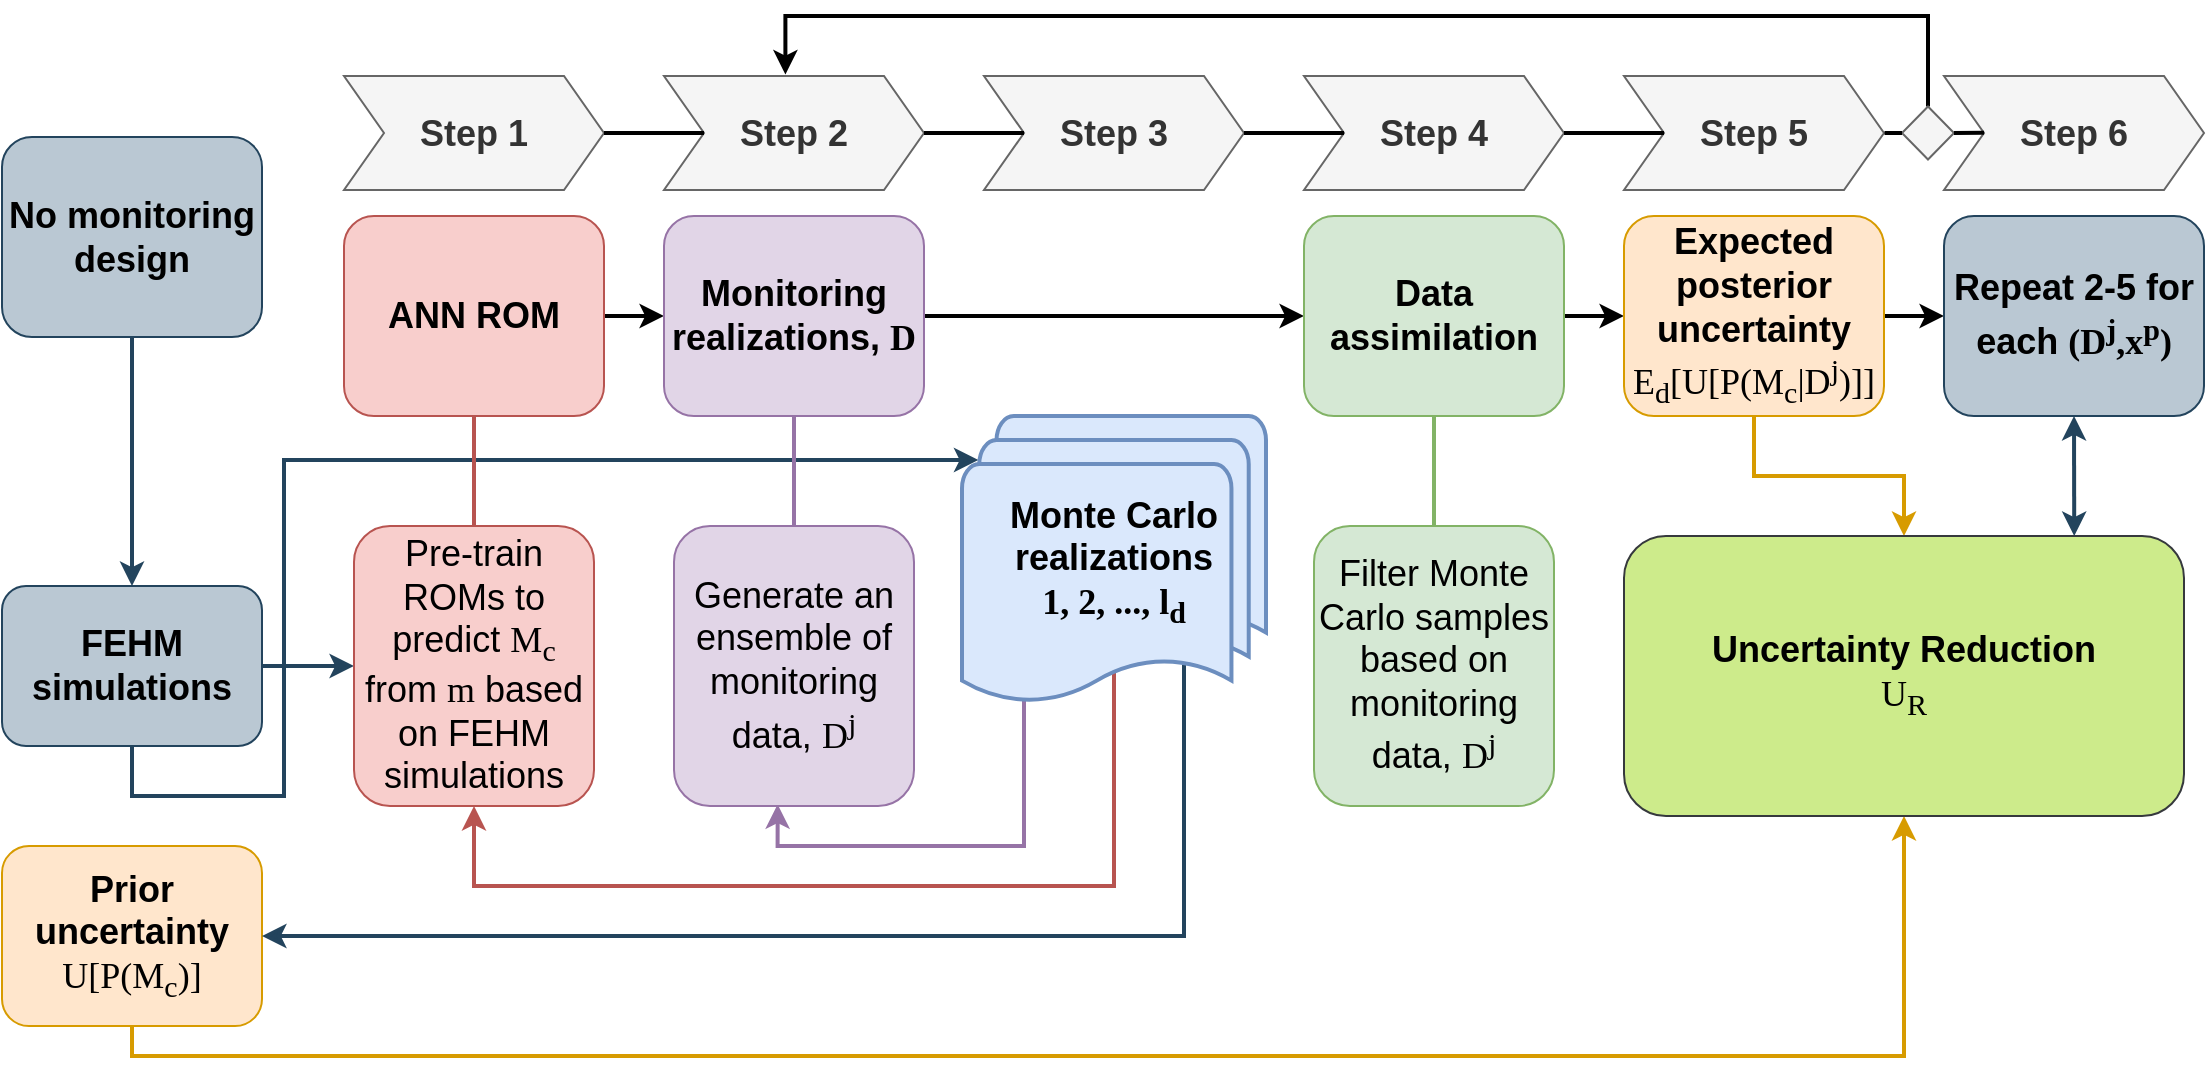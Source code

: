 <mxfile version="21.6.6" type="device" pages="2">
  <diagram name="Page-1" id="VRzMmlVR9n4cO8AVNFfp">
    <mxGraphModel dx="1560" dy="1083" grid="1" gridSize="10" guides="1" tooltips="1" connect="1" arrows="1" fold="1" page="1" pageScale="1" pageWidth="850" pageHeight="1100" math="0" shadow="0">
      <root>
        <mxCell id="0" />
        <mxCell id="1" parent="0" />
        <mxCell id="aoP2i6qUosu2Ei9DeixX-9" value="Step 1" style="shape=step;perimeter=stepPerimeter;fixedSize=1;points=[];whiteSpace=wrap;html=1;fontStyle=1;fontSize=18;fillColor=#f5f5f5;fontColor=#333333;strokeColor=#666666;align=center;verticalAlign=middle;labelBackgroundColor=none;labelBorderColor=none;" parent="1" vertex="1">
          <mxGeometry x="240" y="210" width="130" height="57" as="geometry" />
        </mxCell>
        <mxCell id="aoP2i6qUosu2Ei9DeixX-10" value="Step 2" style="shape=step;perimeter=stepPerimeter;fixedSize=1;points=[];whiteSpace=wrap;html=1;fontStyle=1;fontSize=18;fillColor=#f5f5f5;fontColor=#333333;strokeColor=#666666;align=center;verticalAlign=middle;labelBackgroundColor=none;labelBorderColor=none;" parent="1" vertex="1">
          <mxGeometry x="400" y="210" width="130" height="57" as="geometry" />
        </mxCell>
        <mxCell id="aoP2i6qUosu2Ei9DeixX-11" value="Step 3" style="shape=step;perimeter=stepPerimeter;fixedSize=1;points=[];whiteSpace=wrap;html=1;fontStyle=1;fontSize=18;fillColor=#f5f5f5;fontColor=#333333;strokeColor=#666666;align=center;verticalAlign=middle;labelBackgroundColor=none;labelBorderColor=none;" parent="1" vertex="1">
          <mxGeometry x="560" y="210" width="130" height="57" as="geometry" />
        </mxCell>
        <mxCell id="aoP2i6qUosu2Ei9DeixX-12" value="Step 4" style="shape=step;perimeter=stepPerimeter;fixedSize=1;points=[];whiteSpace=wrap;html=1;fontStyle=1;fontSize=18;fillColor=#f5f5f5;fontColor=#333333;strokeColor=#666666;align=center;verticalAlign=middle;labelBackgroundColor=none;labelBorderColor=none;" parent="1" vertex="1">
          <mxGeometry x="720" y="210" width="130" height="57" as="geometry" />
        </mxCell>
        <mxCell id="aoP2i6qUosu2Ei9DeixX-13" value="Step 5" style="shape=step;perimeter=stepPerimeter;fixedSize=1;points=[];whiteSpace=wrap;html=1;fontStyle=1;fontSize=18;fillColor=#f5f5f5;fontColor=#333333;strokeColor=#666666;align=center;verticalAlign=middle;labelBackgroundColor=none;labelBorderColor=none;" parent="1" vertex="1">
          <mxGeometry x="880" y="210" width="130" height="57" as="geometry" />
        </mxCell>
        <mxCell id="aoP2i6qUosu2Ei9DeixX-14" value="Step 6" style="shape=step;perimeter=stepPerimeter;fixedSize=1;points=[];whiteSpace=wrap;html=1;fontStyle=1;fontSize=18;fillColor=#f5f5f5;fontColor=#333333;strokeColor=#666666;align=center;verticalAlign=middle;labelBackgroundColor=none;labelBorderColor=none;" parent="1" vertex="1">
          <mxGeometry x="1040" y="210" width="130" height="57" as="geometry" />
        </mxCell>
        <mxCell id="aoP2i6qUosu2Ei9DeixX-30" style="edgeStyle=orthogonalEdgeStyle;rounded=0;orthogonalLoop=1;jettySize=auto;html=1;exitX=0.5;exitY=1;exitDx=0;exitDy=0;entryX=0.5;entryY=0;entryDx=0;entryDy=0;strokeWidth=2;fillColor=#bac8d3;strokeColor=#23445d;align=center;verticalAlign=middle;labelBackgroundColor=none;labelBorderColor=none;" parent="1" source="aoP2i6qUosu2Ei9DeixX-16" target="aoP2i6qUosu2Ei9DeixX-27" edge="1">
          <mxGeometry relative="1" as="geometry" />
        </mxCell>
        <mxCell id="aoP2i6qUosu2Ei9DeixX-16" value="No monitoring design" style="rounded=1;whiteSpace=wrap;html=1;fontSize=18;fillColor=#bac8d3;strokeColor=#23445d;fontStyle=1;align=center;verticalAlign=middle;labelBackgroundColor=none;labelBorderColor=none;" parent="1" vertex="1">
          <mxGeometry x="69" y="240.5" width="130" height="100" as="geometry" />
        </mxCell>
        <mxCell id="aoP2i6qUosu2Ei9DeixX-23" style="edgeStyle=orthogonalEdgeStyle;rounded=0;orthogonalLoop=1;jettySize=auto;html=1;exitX=1;exitY=0.5;exitDx=0;exitDy=0;entryX=0;entryY=0.5;entryDx=0;entryDy=0;strokeWidth=2;align=center;verticalAlign=middle;labelBackgroundColor=none;labelBorderColor=none;" parent="1" source="aoP2i6qUosu2Ei9DeixX-18" target="aoP2i6qUosu2Ei9DeixX-19" edge="1">
          <mxGeometry relative="1" as="geometry" />
        </mxCell>
        <mxCell id="aoP2i6qUosu2Ei9DeixX-18" value="ANN ROM" style="rounded=1;whiteSpace=wrap;html=1;fontSize=18;fillColor=#f8cecc;strokeColor=#b85450;fontStyle=1;align=center;verticalAlign=middle;labelBackgroundColor=none;labelBorderColor=none;" parent="1" vertex="1">
          <mxGeometry x="240" y="280" width="130" height="100" as="geometry" />
        </mxCell>
        <mxCell id="aoP2i6qUosu2Ei9DeixX-24" style="edgeStyle=orthogonalEdgeStyle;rounded=0;orthogonalLoop=1;jettySize=auto;html=1;exitX=1;exitY=0.5;exitDx=0;exitDy=0;entryX=0;entryY=0.5;entryDx=0;entryDy=0;strokeWidth=2;align=center;verticalAlign=middle;labelBackgroundColor=none;labelBorderColor=none;" parent="1" source="aoP2i6qUosu2Ei9DeixX-19" target="aoP2i6qUosu2Ei9DeixX-20" edge="1">
          <mxGeometry relative="1" as="geometry" />
        </mxCell>
        <mxCell id="aoP2i6qUosu2Ei9DeixX-19" value="Monitoring realizations, &lt;font face=&quot;Garamond&quot;&gt;D&lt;/font&gt;" style="rounded=1;whiteSpace=wrap;html=1;fontSize=18;fillColor=#e1d5e7;strokeColor=#9673a6;fontStyle=1;align=center;verticalAlign=middle;labelBackgroundColor=none;labelBorderColor=none;" parent="1" vertex="1">
          <mxGeometry x="400" y="280" width="130" height="100" as="geometry" />
        </mxCell>
        <mxCell id="aoP2i6qUosu2Ei9DeixX-25" style="edgeStyle=orthogonalEdgeStyle;rounded=0;orthogonalLoop=1;jettySize=auto;html=1;exitX=1;exitY=0.5;exitDx=0;exitDy=0;entryX=0;entryY=0.5;entryDx=0;entryDy=0;strokeWidth=2;align=center;verticalAlign=middle;labelBackgroundColor=none;labelBorderColor=none;" parent="1" source="aoP2i6qUosu2Ei9DeixX-20" target="aoP2i6qUosu2Ei9DeixX-21" edge="1">
          <mxGeometry relative="1" as="geometry" />
        </mxCell>
        <mxCell id="aoP2i6qUosu2Ei9DeixX-20" value="Data assimilation" style="rounded=1;whiteSpace=wrap;html=1;fontSize=18;fillColor=#d5e8d4;strokeColor=#82b366;fontStyle=1;align=center;verticalAlign=middle;labelBackgroundColor=none;labelBorderColor=none;" parent="1" vertex="1">
          <mxGeometry x="720" y="280" width="130" height="100" as="geometry" />
        </mxCell>
        <mxCell id="aoP2i6qUosu2Ei9DeixX-26" style="edgeStyle=orthogonalEdgeStyle;rounded=0;orthogonalLoop=1;jettySize=auto;html=1;exitX=1;exitY=0.5;exitDx=0;exitDy=0;entryX=0;entryY=0.5;entryDx=0;entryDy=0;strokeWidth=2;align=center;verticalAlign=middle;labelBackgroundColor=none;labelBorderColor=none;" parent="1" source="aoP2i6qUosu2Ei9DeixX-21" target="aoP2i6qUosu2Ei9DeixX-22" edge="1">
          <mxGeometry relative="1" as="geometry" />
        </mxCell>
        <mxCell id="aoP2i6qUosu2Ei9DeixX-38" style="edgeStyle=orthogonalEdgeStyle;rounded=0;orthogonalLoop=1;jettySize=auto;html=1;exitX=0.5;exitY=1;exitDx=0;exitDy=0;entryX=0.5;entryY=0;entryDx=0;entryDy=0;strokeWidth=2;fillColor=#ffe6cc;strokeColor=#d79b00;align=center;verticalAlign=middle;labelBackgroundColor=none;labelBorderColor=none;" parent="1" source="aoP2i6qUosu2Ei9DeixX-21" target="aoP2i6qUosu2Ei9DeixX-29" edge="1">
          <mxGeometry relative="1" as="geometry">
            <mxPoint x="945" y="415" as="sourcePoint" />
          </mxGeometry>
        </mxCell>
        <mxCell id="aoP2i6qUosu2Ei9DeixX-21" value="Expected posterior uncertainty&lt;br&gt;&lt;span style=&quot;font-weight: normal;&quot;&gt;&lt;font face=&quot;Garamond&quot;&gt;E&lt;sub&gt;d&lt;/sub&gt;[U[P(M&lt;sub&gt;c&lt;/sub&gt;|D&lt;sup&gt;j&lt;/sup&gt;)]]&lt;/font&gt;&lt;/span&gt;" style="rounded=1;whiteSpace=wrap;html=1;fontSize=18;fillColor=#ffe6cc;strokeColor=#d79b00;fontStyle=1;align=center;verticalAlign=middle;labelBackgroundColor=none;labelBorderColor=none;" parent="1" vertex="1">
          <mxGeometry x="880" y="280" width="130" height="100" as="geometry" />
        </mxCell>
        <mxCell id="aoP2i6qUosu2Ei9DeixX-22" value="Repeat 2-5 for each &lt;font face=&quot;Garamond&quot;&gt;(D&lt;sup&gt;j&lt;/sup&gt;,x&lt;sup&gt;p&lt;/sup&gt;)&lt;/font&gt;" style="rounded=1;whiteSpace=wrap;html=1;fontSize=18;fillColor=#bac8d3;strokeColor=#23445d;fontStyle=1;align=center;verticalAlign=middle;labelBackgroundColor=none;labelBorderColor=none;" parent="1" vertex="1">
          <mxGeometry x="1040" y="280" width="130" height="100" as="geometry" />
        </mxCell>
        <mxCell id="aoP2i6qUosu2Ei9DeixX-67" style="edgeStyle=orthogonalEdgeStyle;rounded=0;orthogonalLoop=1;jettySize=auto;html=1;exitX=0.5;exitY=1;exitDx=0;exitDy=0;strokeWidth=2;fillColor=#bac8d3;strokeColor=#23445d;entryX=0.054;entryY=0.152;entryDx=0;entryDy=0;entryPerimeter=0;" parent="1" source="aoP2i6qUosu2Ei9DeixX-27" target="aoP2i6qUosu2Ei9DeixX-31" edge="1">
          <mxGeometry relative="1" as="geometry">
            <Array as="points">
              <mxPoint x="134" y="570" />
              <mxPoint x="210" y="570" />
              <mxPoint x="210" y="402" />
            </Array>
          </mxGeometry>
        </mxCell>
        <mxCell id="aoP2i6qUosu2Ei9DeixX-49" style="edgeStyle=orthogonalEdgeStyle;rounded=0;orthogonalLoop=1;jettySize=auto;html=1;exitX=1;exitY=0.5;exitDx=0;exitDy=0;entryX=0;entryY=0.5;entryDx=0;entryDy=0;strokeWidth=2;fillColor=#bac8d3;strokeColor=#23445d;align=center;verticalAlign=middle;labelBackgroundColor=none;labelBorderColor=none;" parent="1" source="aoP2i6qUosu2Ei9DeixX-27" target="aoP2i6qUosu2Ei9DeixX-32" edge="1">
          <mxGeometry relative="1" as="geometry" />
        </mxCell>
        <mxCell id="aoP2i6qUosu2Ei9DeixX-27" value="FEHM simulations" style="rounded=1;whiteSpace=wrap;html=1;fontSize=18;fillColor=#bac8d3;strokeColor=#23445d;fontStyle=1;align=center;verticalAlign=middle;labelBackgroundColor=none;labelBorderColor=none;" parent="1" vertex="1">
          <mxGeometry x="69" y="465" width="130" height="80" as="geometry" />
        </mxCell>
        <mxCell id="aoP2i6qUosu2Ei9DeixX-62" style="edgeStyle=orthogonalEdgeStyle;rounded=0;orthogonalLoop=1;jettySize=auto;html=1;exitX=0.5;exitY=1;exitDx=0;exitDy=0;entryX=0.5;entryY=1;entryDx=0;entryDy=0;fillColor=#ffe6cc;strokeColor=#d79b00;strokeWidth=2;" parent="1" source="aoP2i6qUosu2Ei9DeixX-28" target="aoP2i6qUosu2Ei9DeixX-29" edge="1">
          <mxGeometry relative="1" as="geometry">
            <Array as="points">
              <mxPoint x="134" y="700" />
              <mxPoint x="1020" y="700" />
            </Array>
          </mxGeometry>
        </mxCell>
        <mxCell id="aoP2i6qUosu2Ei9DeixX-28" value="Prior uncertainty&lt;br&gt;&lt;span style=&quot;font-weight: normal;&quot;&gt;&lt;font face=&quot;Garamond&quot;&gt;U[P(M&lt;sub&gt;c&lt;/sub&gt;)]&lt;/font&gt;&lt;/span&gt;" style="rounded=1;whiteSpace=wrap;html=1;fontSize=18;fillColor=#ffe6cc;strokeColor=#d79b00;fontStyle=1;align=center;verticalAlign=middle;labelBackgroundColor=none;labelBorderColor=none;" parent="1" vertex="1">
          <mxGeometry x="69" y="595" width="130" height="90" as="geometry" />
        </mxCell>
        <mxCell id="aoP2i6qUosu2Ei9DeixX-29" value="Uncertainty Reduction&lt;br&gt;&lt;span style=&quot;font-weight: normal;&quot;&gt;&lt;font face=&quot;Garamond&quot;&gt;U&lt;sub&gt;R&lt;/sub&gt;&lt;/font&gt;&lt;/span&gt;" style="rounded=1;whiteSpace=wrap;html=1;fontSize=18;fillColor=#cdeb8b;strokeColor=#36393d;fontStyle=1;align=center;verticalAlign=middle;labelBackgroundColor=none;labelBorderColor=none;" parent="1" vertex="1">
          <mxGeometry x="880" y="440" width="280" height="140" as="geometry" />
        </mxCell>
        <mxCell id="aoP2i6qUosu2Ei9DeixX-55" style="edgeStyle=orthogonalEdgeStyle;rounded=0;orthogonalLoop=1;jettySize=auto;html=1;exitX=0.5;exitY=0.88;exitDx=0;exitDy=0;exitPerimeter=0;strokeWidth=2;fillColor=#bac8d3;strokeColor=#23445d;align=center;verticalAlign=middle;labelBackgroundColor=none;labelBorderColor=none;entryX=1;entryY=0.5;entryDx=0;entryDy=0;" parent="1" source="aoP2i6qUosu2Ei9DeixX-31" target="aoP2i6qUosu2Ei9DeixX-28" edge="1">
          <mxGeometry relative="1" as="geometry">
            <mxPoint x="210" y="615" as="targetPoint" />
            <Array as="points">
              <mxPoint x="625" y="490" />
              <mxPoint x="660" y="490" />
              <mxPoint x="660" y="640" />
            </Array>
          </mxGeometry>
        </mxCell>
        <mxCell id="aoP2i6qUosu2Ei9DeixX-64" style="edgeStyle=orthogonalEdgeStyle;rounded=0;orthogonalLoop=1;jettySize=auto;html=1;exitX=0.5;exitY=0.88;exitDx=0;exitDy=0;exitPerimeter=0;entryX=0.5;entryY=1;entryDx=0;entryDy=0;fillColor=#f8cecc;strokeColor=#b85450;strokeWidth=2;" parent="1" source="aoP2i6qUosu2Ei9DeixX-31" target="aoP2i6qUosu2Ei9DeixX-32" edge="1">
          <mxGeometry relative="1" as="geometry">
            <Array as="points">
              <mxPoint x="625" y="615" />
              <mxPoint x="305" y="615" />
            </Array>
          </mxGeometry>
        </mxCell>
        <mxCell id="aoP2i6qUosu2Ei9DeixX-74" style="edgeStyle=orthogonalEdgeStyle;rounded=0;orthogonalLoop=1;jettySize=auto;html=1;exitX=0.5;exitY=0.88;exitDx=0;exitDy=0;exitPerimeter=0;entryX=0.432;entryY=0.994;entryDx=0;entryDy=0;entryPerimeter=0;strokeWidth=2;fillColor=#e1d5e7;strokeColor=#9673a6;" parent="1" source="aoP2i6qUosu2Ei9DeixX-31" target="aoP2i6qUosu2Ei9DeixX-33" edge="1">
          <mxGeometry relative="1" as="geometry">
            <Array as="points">
              <mxPoint x="580" y="508" />
              <mxPoint x="580" y="595" />
              <mxPoint x="457" y="595" />
            </Array>
          </mxGeometry>
        </mxCell>
        <mxCell id="aoP2i6qUosu2Ei9DeixX-31" value="Monte Carlo realizations&lt;br style=&quot;font-size: 18px;&quot;&gt;&lt;font face=&quot;Garamond&quot;&gt;1, 2, ..., l&lt;sub&gt;d&lt;/sub&gt;&lt;/font&gt;" style="strokeWidth=2;html=1;shape=mxgraph.flowchart.multi-document;whiteSpace=wrap;fillColor=#dae8fc;strokeColor=#6c8ebf;fontStyle=1;fontSize=18;align=center;verticalAlign=middle;labelBackgroundColor=none;labelBorderColor=none;" parent="1" vertex="1">
          <mxGeometry x="549" y="380" width="152" height="145" as="geometry" />
        </mxCell>
        <mxCell id="aoP2i6qUosu2Ei9DeixX-32" value="Pre-train ROMs to predict &lt;font face=&quot;Garamond&quot;&gt;M&lt;sub&gt;c&lt;/sub&gt;&lt;/font&gt; from &lt;font face=&quot;Garamond&quot;&gt;m&lt;/font&gt; based on FEHM simulations" style="rounded=1;whiteSpace=wrap;html=1;fontSize=18;fillColor=#f8cecc;strokeColor=#b85450;fontStyle=0;align=center;verticalAlign=middle;labelBackgroundColor=none;labelBorderColor=none;" parent="1" vertex="1">
          <mxGeometry x="245" y="435" width="120" height="140" as="geometry" />
        </mxCell>
        <mxCell id="aoP2i6qUosu2Ei9DeixX-33" value="Generate an ensemble of monitoring data, &lt;font face=&quot;Garamond&quot;&gt;D&lt;sup&gt;j&lt;/sup&gt;&lt;/font&gt;" style="rounded=1;whiteSpace=wrap;html=1;fontSize=18;fillColor=#e1d5e7;strokeColor=#9673a6;fontStyle=0;align=center;verticalAlign=middle;labelBackgroundColor=none;labelBorderColor=none;" parent="1" vertex="1">
          <mxGeometry x="405" y="435" width="120" height="140" as="geometry" />
        </mxCell>
        <mxCell id="aoP2i6qUosu2Ei9DeixX-34" value="Filter Monte Carlo samples based on monitoring data, &lt;font face=&quot;Garamond&quot;&gt;D&lt;sup&gt;j&lt;/sup&gt;&lt;/font&gt;" style="rounded=1;whiteSpace=wrap;html=1;fontSize=18;fillColor=#d5e8d4;strokeColor=#82b366;fontStyle=0;align=center;verticalAlign=middle;labelBackgroundColor=none;labelBorderColor=none;" parent="1" vertex="1">
          <mxGeometry x="725" y="435" width="120" height="140" as="geometry" />
        </mxCell>
        <mxCell id="aoP2i6qUosu2Ei9DeixX-44" value="" style="endArrow=none;html=1;rounded=0;entryX=0.5;entryY=1;entryDx=0;entryDy=0;exitX=0.5;exitY=0;exitDx=0;exitDy=0;strokeWidth=2;fillColor=#f8cecc;strokeColor=#b85450;align=center;verticalAlign=middle;labelBackgroundColor=none;labelBorderColor=none;" parent="1" source="aoP2i6qUosu2Ei9DeixX-32" target="aoP2i6qUosu2Ei9DeixX-18" edge="1">
          <mxGeometry width="50" height="50" relative="1" as="geometry">
            <mxPoint x="590" y="595" as="sourcePoint" />
            <mxPoint x="305" y="415" as="targetPoint" />
          </mxGeometry>
        </mxCell>
        <mxCell id="aoP2i6qUosu2Ei9DeixX-45" value="" style="endArrow=none;html=1;rounded=0;entryX=0.5;entryY=1;entryDx=0;entryDy=0;exitX=0.5;exitY=0;exitDx=0;exitDy=0;strokeWidth=2;fillColor=#e1d5e7;strokeColor=#9673a6;align=center;verticalAlign=middle;labelBackgroundColor=none;labelBorderColor=none;" parent="1" source="aoP2i6qUosu2Ei9DeixX-33" target="aoP2i6qUosu2Ei9DeixX-19" edge="1">
          <mxGeometry width="50" height="50" relative="1" as="geometry">
            <mxPoint x="310" y="445" as="sourcePoint" />
            <mxPoint x="465" y="415" as="targetPoint" />
          </mxGeometry>
        </mxCell>
        <mxCell id="aoP2i6qUosu2Ei9DeixX-46" value="" style="endArrow=none;html=1;rounded=0;entryX=0.5;entryY=1;entryDx=0;entryDy=0;exitX=0.5;exitY=0;exitDx=0;exitDy=0;strokeWidth=2;fillColor=#d5e8d4;strokeColor=#82b366;align=center;verticalAlign=middle;labelBackgroundColor=none;labelBorderColor=none;" parent="1" source="aoP2i6qUosu2Ei9DeixX-34" target="aoP2i6qUosu2Ei9DeixX-20" edge="1">
          <mxGeometry width="50" height="50" relative="1" as="geometry">
            <mxPoint x="320" y="455" as="sourcePoint" />
            <mxPoint x="785" y="415" as="targetPoint" />
          </mxGeometry>
        </mxCell>
        <mxCell id="aoP2i6qUosu2Ei9DeixX-56" value="" style="line;strokeWidth=2;html=1;" parent="1" vertex="1">
          <mxGeometry x="370" y="233.5" width="50" height="10" as="geometry" />
        </mxCell>
        <mxCell id="aoP2i6qUosu2Ei9DeixX-57" value="" style="line;strokeWidth=2;html=1;" parent="1" vertex="1">
          <mxGeometry x="530" y="233.5" width="50" height="10" as="geometry" />
        </mxCell>
        <mxCell id="aoP2i6qUosu2Ei9DeixX-58" value="" style="line;strokeWidth=2;html=1;" parent="1" vertex="1">
          <mxGeometry x="690" y="233.5" width="50" height="10" as="geometry" />
        </mxCell>
        <mxCell id="aoP2i6qUosu2Ei9DeixX-59" value="" style="line;strokeWidth=2;html=1;" parent="1" vertex="1">
          <mxGeometry x="850" y="233.5" width="50" height="10" as="geometry" />
        </mxCell>
        <mxCell id="aoP2i6qUosu2Ei9DeixX-71" style="edgeStyle=orthogonalEdgeStyle;rounded=0;orthogonalLoop=1;jettySize=auto;html=1;exitX=0.5;exitY=0;exitDx=0;exitDy=0;entryX=0.467;entryY=-0.013;entryDx=0;entryDy=0;entryPerimeter=0;strokeWidth=2;" parent="1" source="aoP2i6qUosu2Ei9DeixX-68" target="aoP2i6qUosu2Ei9DeixX-10" edge="1">
          <mxGeometry relative="1" as="geometry">
            <Array as="points">
              <mxPoint x="1032" y="180" />
              <mxPoint x="461" y="180" />
            </Array>
          </mxGeometry>
        </mxCell>
        <mxCell id="aoP2i6qUosu2Ei9DeixX-68" value="" style="rhombus;whiteSpace=wrap;html=1;fillColor=#f5f5f5;fontColor=#333333;strokeColor=#666666;" parent="1" vertex="1">
          <mxGeometry x="1019" y="225.25" width="26" height="26.5" as="geometry" />
        </mxCell>
        <mxCell id="aoP2i6qUosu2Ei9DeixX-72" value="" style="endArrow=none;html=1;rounded=0;entryX=1.002;entryY=0.5;entryDx=0;entryDy=0;entryPerimeter=0;exitX=0;exitY=0.5;exitDx=0;exitDy=0;strokeWidth=2;" parent="1" source="aoP2i6qUosu2Ei9DeixX-68" target="aoP2i6qUosu2Ei9DeixX-13" edge="1">
          <mxGeometry width="50" height="50" relative="1" as="geometry">
            <mxPoint x="980" y="280" as="sourcePoint" />
            <mxPoint x="1030" y="230" as="targetPoint" />
          </mxGeometry>
        </mxCell>
        <mxCell id="aoP2i6qUosu2Ei9DeixX-73" value="" style="endArrow=none;html=1;rounded=0;entryX=1;entryY=0.5;entryDx=0;entryDy=0;exitX=0.154;exitY=0.498;exitDx=0;exitDy=0;exitPerimeter=0;strokeWidth=2;" parent="1" source="aoP2i6qUosu2Ei9DeixX-14" target="aoP2i6qUosu2Ei9DeixX-68" edge="1">
          <mxGeometry width="50" height="50" relative="1" as="geometry">
            <mxPoint x="1028" y="249" as="sourcePoint" />
            <mxPoint x="1020" y="248" as="targetPoint" />
          </mxGeometry>
        </mxCell>
        <mxCell id="aoP2i6qUosu2Ei9DeixX-83" value="" style="endArrow=classic;startArrow=classic;html=1;rounded=0;entryX=0.5;entryY=1;entryDx=0;entryDy=0;exitX=0.804;exitY=0;exitDx=0;exitDy=0;exitPerimeter=0;fillColor=#bac8d3;strokeColor=#23445d;strokeWidth=2;" parent="1" source="aoP2i6qUosu2Ei9DeixX-29" target="aoP2i6qUosu2Ei9DeixX-22" edge="1">
          <mxGeometry width="50" height="50" relative="1" as="geometry">
            <mxPoint x="580" y="400" as="sourcePoint" />
            <mxPoint x="630" y="350" as="targetPoint" />
          </mxGeometry>
        </mxCell>
      </root>
    </mxGraphModel>
  </diagram>
  <diagram id="3IzdVcKgZM5AJNRon12f" name="Page-2">
    <mxGraphModel dx="1560" dy="1083" grid="1" gridSize="10" guides="1" tooltips="1" connect="1" arrows="1" fold="1" page="1" pageScale="1" pageWidth="850" pageHeight="1100" math="0" shadow="0">
      <root>
        <mxCell id="0" />
        <mxCell id="1" parent="0" />
      </root>
    </mxGraphModel>
  </diagram>
</mxfile>

